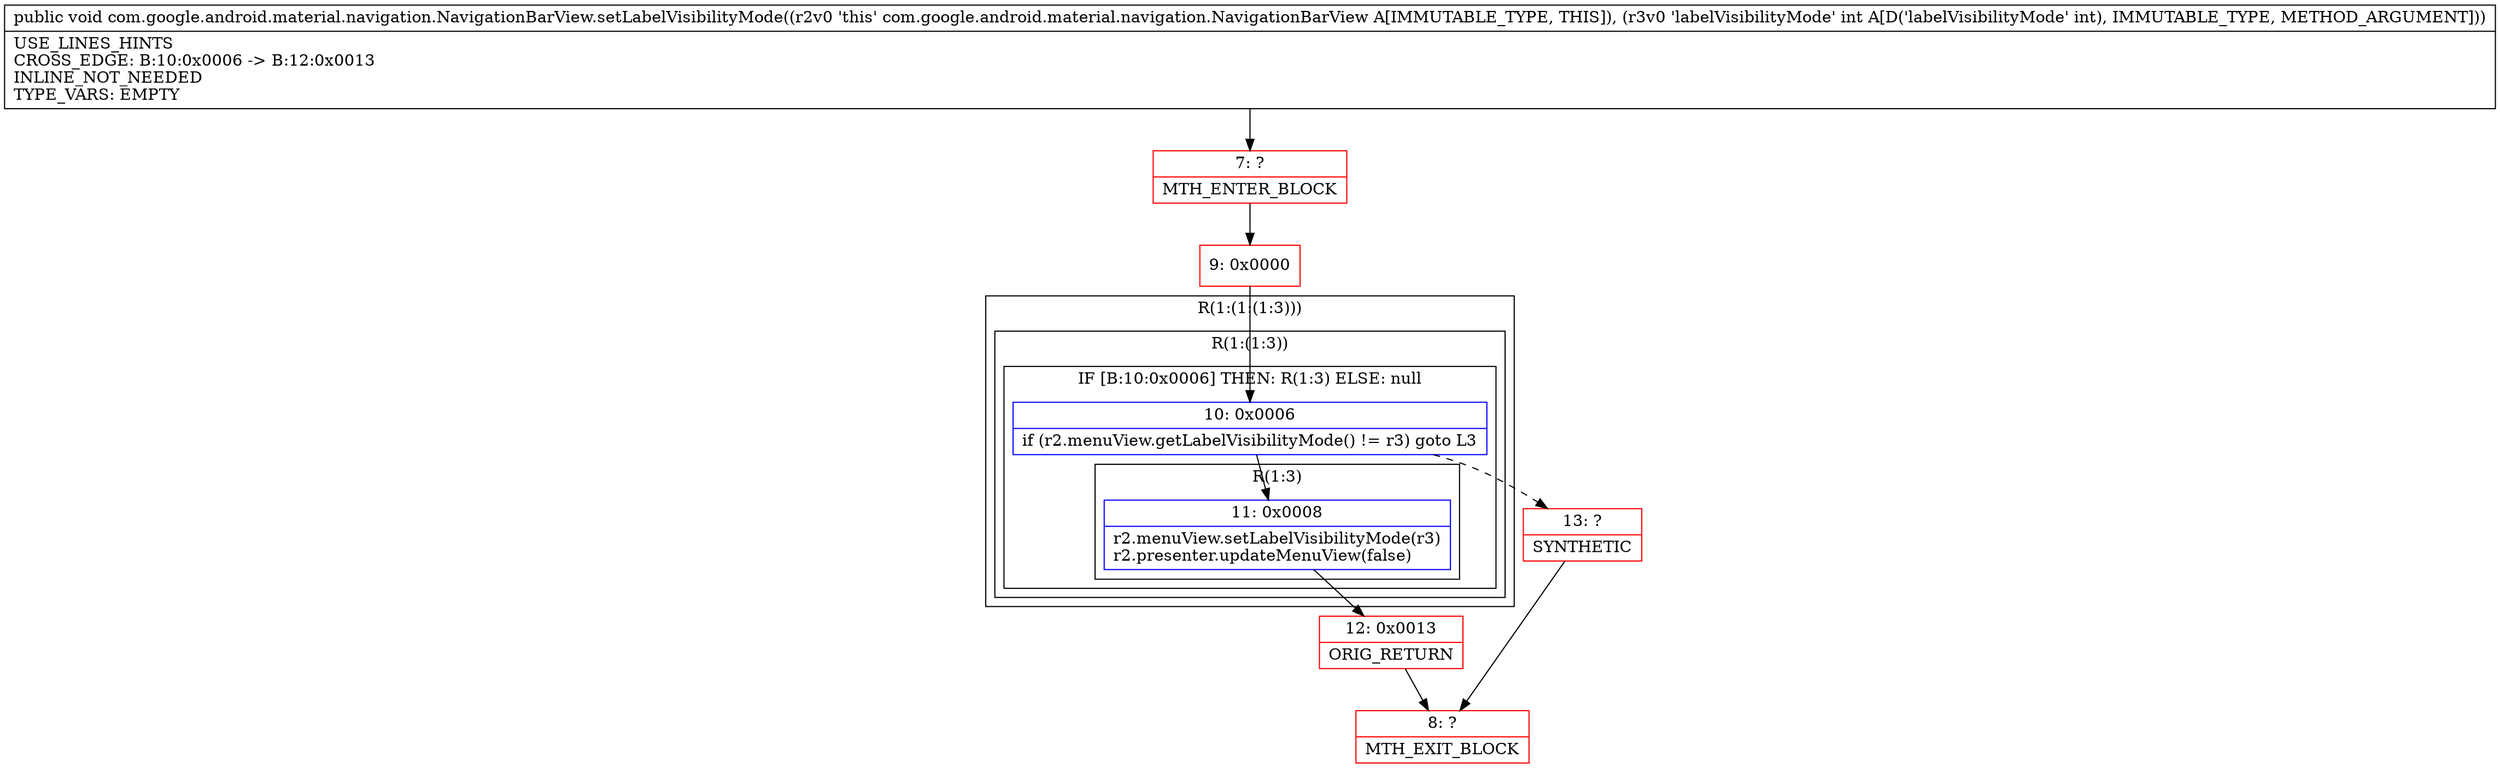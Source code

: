 digraph "CFG forcom.google.android.material.navigation.NavigationBarView.setLabelVisibilityMode(I)V" {
subgraph cluster_Region_310568736 {
label = "R(1:(1:(1:3)))";
node [shape=record,color=blue];
subgraph cluster_Region_1905317680 {
label = "R(1:(1:3))";
node [shape=record,color=blue];
subgraph cluster_IfRegion_64266492 {
label = "IF [B:10:0x0006] THEN: R(1:3) ELSE: null";
node [shape=record,color=blue];
Node_10 [shape=record,label="{10\:\ 0x0006|if (r2.menuView.getLabelVisibilityMode() != r3) goto L3\l}"];
subgraph cluster_Region_993310392 {
label = "R(1:3)";
node [shape=record,color=blue];
Node_11 [shape=record,label="{11\:\ 0x0008|r2.menuView.setLabelVisibilityMode(r3)\lr2.presenter.updateMenuView(false)\l}"];
}
}
}
}
Node_7 [shape=record,color=red,label="{7\:\ ?|MTH_ENTER_BLOCK\l}"];
Node_9 [shape=record,color=red,label="{9\:\ 0x0000}"];
Node_12 [shape=record,color=red,label="{12\:\ 0x0013|ORIG_RETURN\l}"];
Node_8 [shape=record,color=red,label="{8\:\ ?|MTH_EXIT_BLOCK\l}"];
Node_13 [shape=record,color=red,label="{13\:\ ?|SYNTHETIC\l}"];
MethodNode[shape=record,label="{public void com.google.android.material.navigation.NavigationBarView.setLabelVisibilityMode((r2v0 'this' com.google.android.material.navigation.NavigationBarView A[IMMUTABLE_TYPE, THIS]), (r3v0 'labelVisibilityMode' int A[D('labelVisibilityMode' int), IMMUTABLE_TYPE, METHOD_ARGUMENT]))  | USE_LINES_HINTS\lCROSS_EDGE: B:10:0x0006 \-\> B:12:0x0013\lINLINE_NOT_NEEDED\lTYPE_VARS: EMPTY\l}"];
MethodNode -> Node_7;Node_10 -> Node_11;
Node_10 -> Node_13[style=dashed];
Node_11 -> Node_12;
Node_7 -> Node_9;
Node_9 -> Node_10;
Node_12 -> Node_8;
Node_13 -> Node_8;
}

